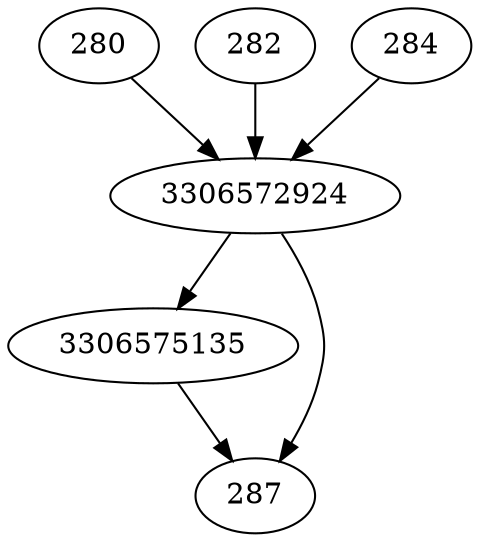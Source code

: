 strict digraph  {
3306575135;
3306572924;
280;
282;
284;
287;
3306575135 -> 287;
3306572924 -> 3306575135;
3306572924 -> 287;
280 -> 3306572924;
282 -> 3306572924;
284 -> 3306572924;
}
